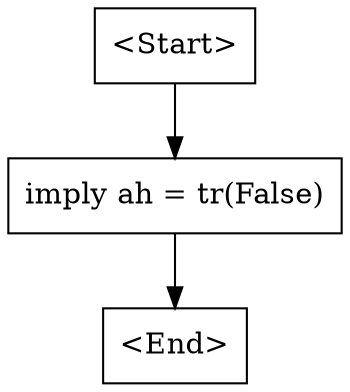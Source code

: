 digraph G {
    N0 [label = "<Start>" shape = box]
    N1 [label = "imply ah = tr(False)\l" shape = box]
    N2 [label = "<End>" shape = box]
    N0 -> N1 [label = ""]
    N1 -> N2 [label = ""]
}
